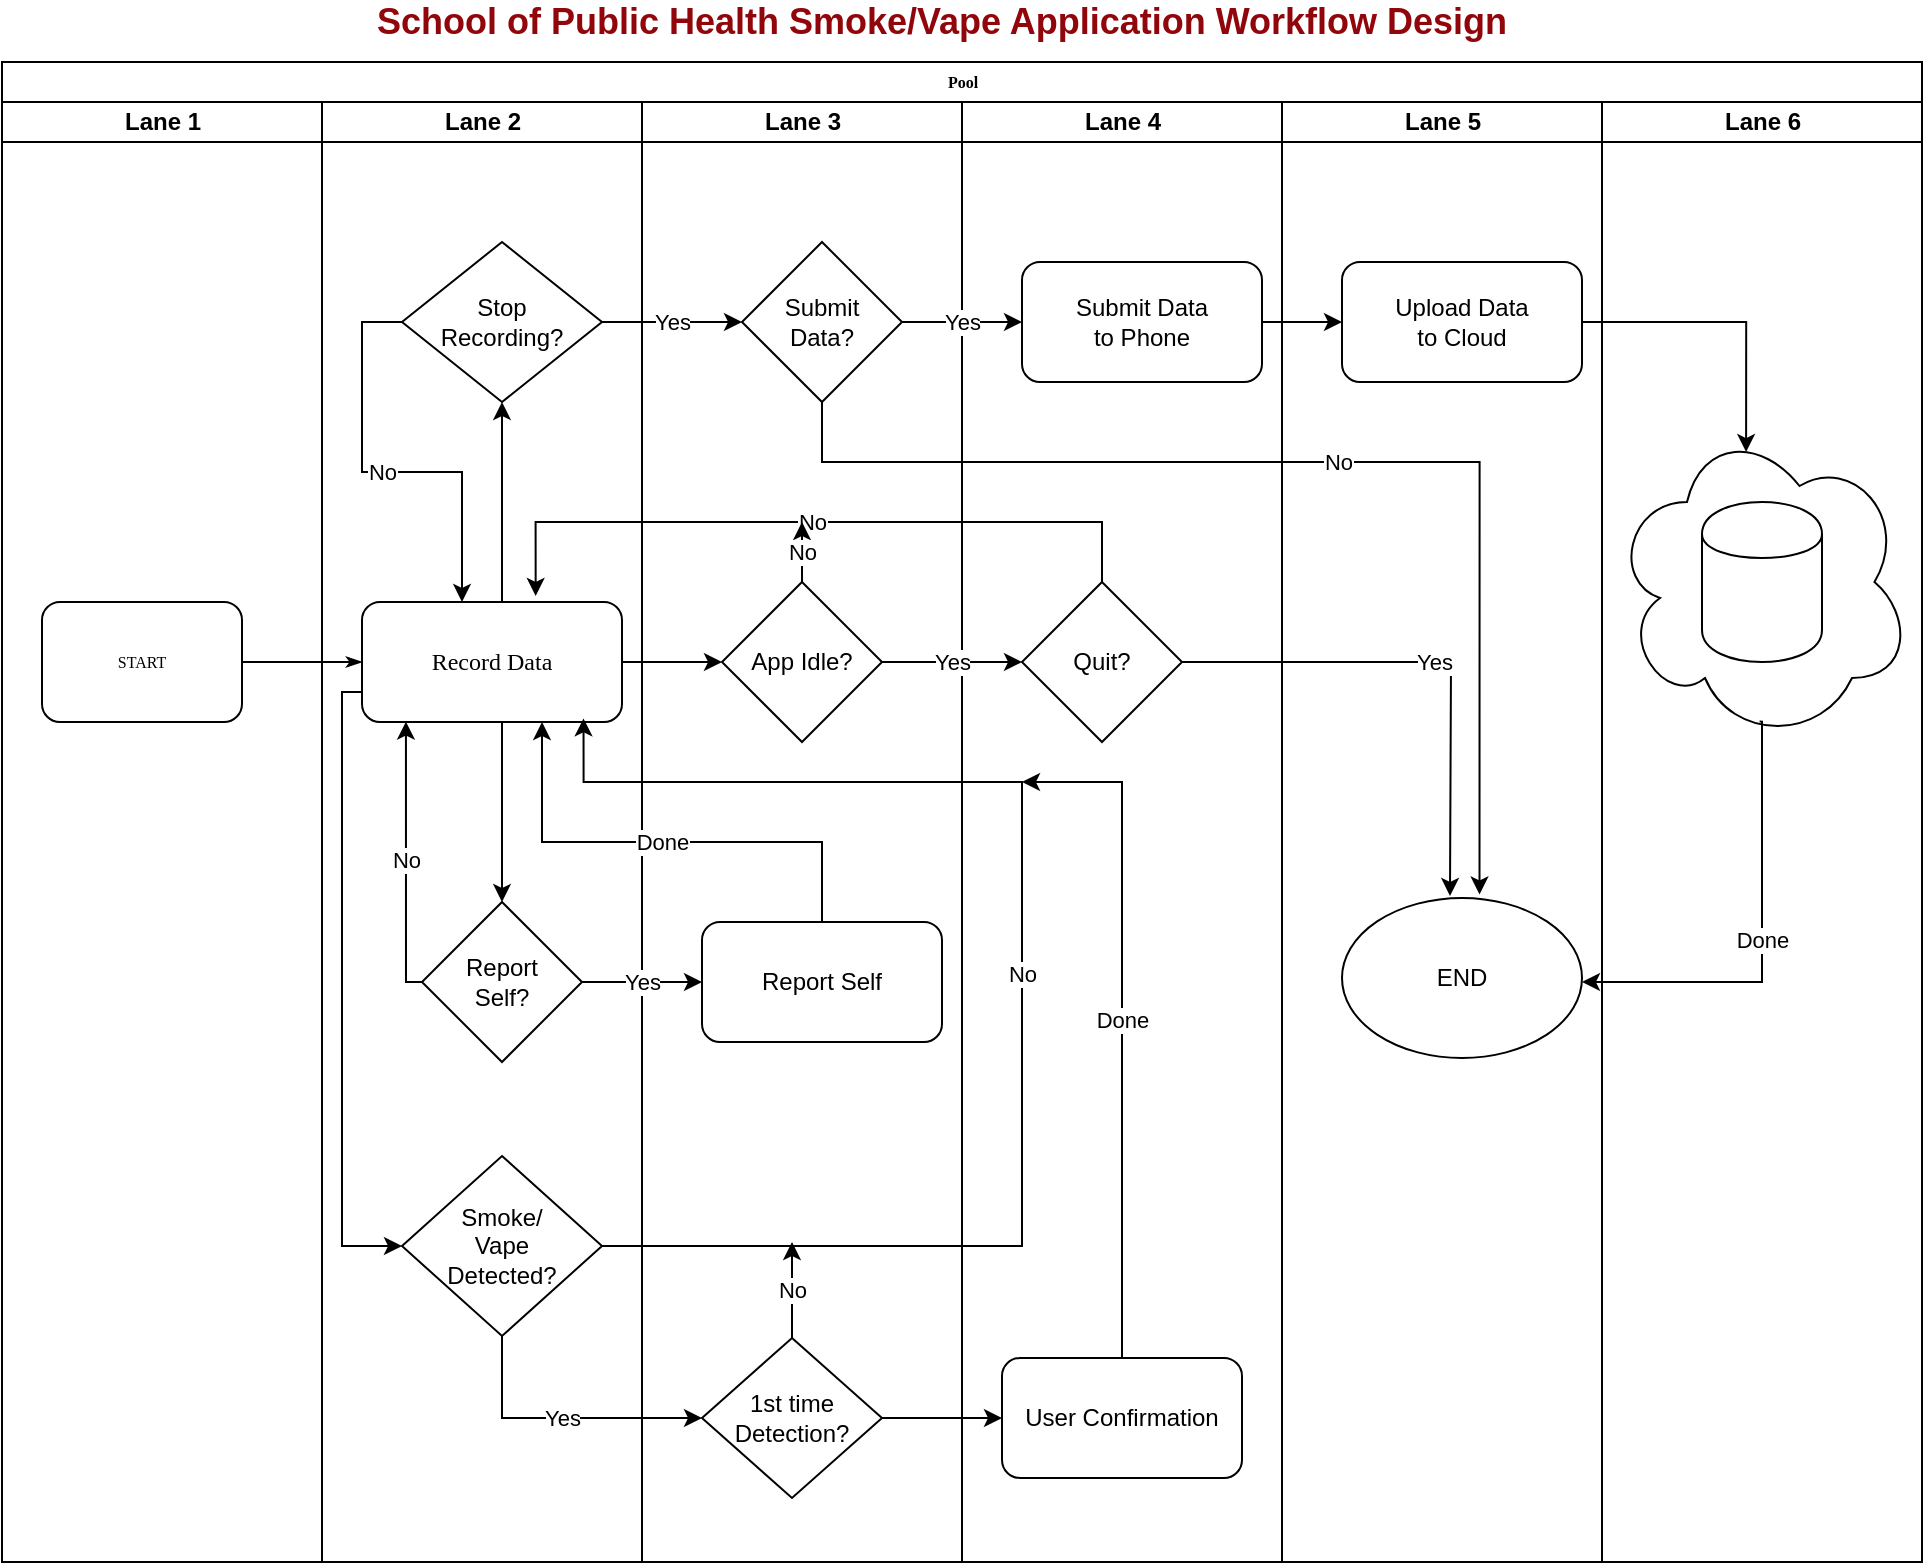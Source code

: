 <mxfile version="13.1.3" type="github">
  <diagram name="Page-1" id="74e2e168-ea6b-b213-b513-2b3c1d86103e">
    <mxGraphModel dx="1038" dy="579" grid="1" gridSize="10" guides="1" tooltips="1" connect="1" arrows="1" fold="1" page="1" pageScale="1" pageWidth="1100" pageHeight="850" background="#ffffff" math="0" shadow="0">
      <root>
        <mxCell id="0" />
        <mxCell id="1" parent="0" />
        <mxCell id="77e6c97f196da883-1" value="Pool" style="swimlane;html=1;childLayout=stackLayout;startSize=20;rounded=0;shadow=0;labelBackgroundColor=none;strokeWidth=1;fontFamily=Verdana;fontSize=8;align=center;" parent="1" vertex="1">
          <mxGeometry x="70" y="40" width="960" height="750" as="geometry" />
        </mxCell>
        <mxCell id="77e6c97f196da883-2" value="Lane 1" style="swimlane;html=1;startSize=20;" parent="77e6c97f196da883-1" vertex="1">
          <mxGeometry y="20" width="160" height="730" as="geometry" />
        </mxCell>
        <mxCell id="77e6c97f196da883-8" value="START" style="rounded=1;whiteSpace=wrap;html=1;shadow=0;labelBackgroundColor=none;strokeWidth=1;fontFamily=Verdana;fontSize=8;align=center;" parent="77e6c97f196da883-2" vertex="1">
          <mxGeometry x="20" y="250" width="100" height="60" as="geometry" />
        </mxCell>
        <mxCell id="77e6c97f196da883-39" style="edgeStyle=orthogonalEdgeStyle;rounded=1;html=1;labelBackgroundColor=none;startArrow=none;startFill=0;startSize=5;endArrow=classicThin;endFill=1;endSize=5;jettySize=auto;orthogonalLoop=1;strokeWidth=1;fontFamily=Verdana;fontSize=8" parent="77e6c97f196da883-1" edge="1">
          <mxGeometry relative="1" as="geometry">
            <mxPoint x="670" y="690" as="targetPoint" />
          </mxGeometry>
        </mxCell>
        <mxCell id="77e6c97f196da883-40" style="edgeStyle=orthogonalEdgeStyle;rounded=1;html=1;labelBackgroundColor=none;startArrow=none;startFill=0;startSize=5;endArrow=classicThin;endFill=1;endSize=5;jettySize=auto;orthogonalLoop=1;strokeWidth=1;fontFamily=Verdana;fontSize=8" parent="77e6c97f196da883-1" edge="1">
          <mxGeometry relative="1" as="geometry">
            <mxPoint x="770" y="690" as="sourcePoint" />
          </mxGeometry>
        </mxCell>
        <mxCell id="107ba76e4e335f99-2" style="edgeStyle=orthogonalEdgeStyle;rounded=1;html=1;labelBackgroundColor=none;startArrow=none;startFill=0;startSize=5;endArrow=classicThin;endFill=1;endSize=5;jettySize=auto;orthogonalLoop=1;strokeWidth=1;fontFamily=Verdana;fontSize=8" parent="77e6c97f196da883-1" edge="1">
          <mxGeometry relative="1" as="geometry">
            <Array as="points">
              <mxPoint x="660" y="610" />
              <mxPoint x="660" y="550" />
              <mxPoint x="400" y="550" />
            </Array>
            <mxPoint x="400" y="580" as="targetPoint" />
          </mxGeometry>
        </mxCell>
        <mxCell id="107ba76e4e335f99-3" style="edgeStyle=orthogonalEdgeStyle;rounded=1;html=1;labelBackgroundColor=none;startArrow=none;startFill=0;startSize=5;endArrow=classicThin;endFill=1;endSize=5;jettySize=auto;orthogonalLoop=1;strokeColor=#000000;strokeWidth=1;fontFamily=Verdana;fontSize=8;fontColor=#000000;" parent="77e6c97f196da883-1" edge="1">
          <mxGeometry relative="1" as="geometry">
            <mxPoint x="610" y="610" as="targetPoint" />
          </mxGeometry>
        </mxCell>
        <mxCell id="107ba76e4e335f99-4" style="edgeStyle=orthogonalEdgeStyle;rounded=1;html=1;labelBackgroundColor=none;startArrow=none;startFill=0;startSize=5;endArrow=classicThin;endFill=1;endSize=5;jettySize=auto;orthogonalLoop=1;strokeWidth=1;fontFamily=Verdana;fontSize=8" parent="77e6c97f196da883-1" edge="1">
          <mxGeometry relative="1" as="geometry">
            <Array as="points">
              <mxPoint x="660" y="610" />
              <mxPoint x="660" y="550" />
              <mxPoint x="80" y="550" />
            </Array>
            <mxPoint x="80" y="580" as="targetPoint" />
          </mxGeometry>
        </mxCell>
        <mxCell id="107ba76e4e335f99-5" style="edgeStyle=orthogonalEdgeStyle;rounded=1;html=1;labelBackgroundColor=none;startArrow=none;startFill=0;startSize=5;endArrow=classicThin;endFill=1;endSize=5;jettySize=auto;orthogonalLoop=1;strokeWidth=1;fontFamily=Verdana;fontSize=8" parent="77e6c97f196da883-1" edge="1">
          <mxGeometry relative="1" as="geometry">
            <Array as="points">
              <mxPoint x="80" y="650" />
              <mxPoint x="490" y="650" />
              <mxPoint x="490" y="610" />
            </Array>
            <mxPoint x="80" y="640" as="sourcePoint" />
          </mxGeometry>
        </mxCell>
        <mxCell id="107ba76e4e335f99-6" style="edgeStyle=orthogonalEdgeStyle;rounded=1;html=1;labelBackgroundColor=none;startArrow=none;startFill=0;startSize=5;endArrow=classicThin;endFill=1;endSize=5;jettySize=auto;orthogonalLoop=1;strokeWidth=1;fontFamily=Verdana;fontSize=8" parent="77e6c97f196da883-1" edge="1">
          <mxGeometry relative="1" as="geometry">
            <mxPoint x="450" y="610" as="sourcePoint" />
          </mxGeometry>
        </mxCell>
        <mxCell id="77e6c97f196da883-26" style="edgeStyle=orthogonalEdgeStyle;rounded=1;html=1;labelBackgroundColor=none;startArrow=none;startFill=0;startSize=5;endArrow=classicThin;endFill=1;endSize=5;jettySize=auto;orthogonalLoop=1;strokeWidth=1;fontFamily=Verdana;fontSize=8" parent="77e6c97f196da883-1" source="77e6c97f196da883-8" target="77e6c97f196da883-11" edge="1">
          <mxGeometry relative="1" as="geometry" />
        </mxCell>
        <mxCell id="EcLuVlaK-t2Ndo847QYT-9" value="Yes" style="edgeStyle=orthogonalEdgeStyle;rounded=0;comic=0;orthogonalLoop=1;jettySize=auto;html=1;shadow=0;strokeColor=#000000;" parent="77e6c97f196da883-1" source="EcLuVlaK-t2Ndo847QYT-1" target="EcLuVlaK-t2Ndo847QYT-8" edge="1">
          <mxGeometry relative="1" as="geometry" />
        </mxCell>
        <mxCell id="77e6c97f196da883-3" value="Lane 2" style="swimlane;html=1;startSize=20;" parent="77e6c97f196da883-1" vertex="1">
          <mxGeometry x="160" y="20" width="160" height="730" as="geometry" />
        </mxCell>
        <mxCell id="EcLuVlaK-t2Ndo847QYT-1" value="Stop&lt;br&gt;Recording?" style="rhombus;whiteSpace=wrap;html=1;" parent="77e6c97f196da883-3" vertex="1">
          <mxGeometry x="40" y="70" width="100" height="80" as="geometry" />
        </mxCell>
        <mxCell id="EcLuVlaK-t2Ndo847QYT-19" value="" style="edgeStyle=orthogonalEdgeStyle;rounded=0;comic=0;orthogonalLoop=1;jettySize=auto;html=1;shadow=0;strokeColor=#000000;entryX=0.5;entryY=0;entryDx=0;entryDy=0;" parent="77e6c97f196da883-3" source="77e6c97f196da883-11" target="EcLuVlaK-t2Ndo847QYT-17" edge="1">
          <mxGeometry relative="1" as="geometry">
            <mxPoint x="90" y="390" as="targetPoint" />
            <Array as="points">
              <mxPoint x="90" y="330" />
              <mxPoint x="90" y="330" />
            </Array>
          </mxGeometry>
        </mxCell>
        <mxCell id="EcLuVlaK-t2Ndo847QYT-45" style="edgeStyle=orthogonalEdgeStyle;rounded=0;comic=0;orthogonalLoop=1;jettySize=auto;html=1;exitX=0;exitY=0.75;exitDx=0;exitDy=0;entryX=0;entryY=0.5;entryDx=0;entryDy=0;shadow=0;strokeColor=#000000;" parent="77e6c97f196da883-3" source="77e6c97f196da883-11" target="EcLuVlaK-t2Ndo847QYT-44" edge="1">
          <mxGeometry relative="1" as="geometry">
            <Array as="points">
              <mxPoint x="10" y="295" />
              <mxPoint x="10" y="572" />
            </Array>
          </mxGeometry>
        </mxCell>
        <mxCell id="77e6c97f196da883-11" value="&lt;font style=&quot;font-size: 12px&quot;&gt;Record Data&lt;/font&gt;" style="rounded=1;whiteSpace=wrap;html=1;shadow=0;labelBackgroundColor=none;strokeWidth=1;fontFamily=Verdana;fontSize=8;align=center;" parent="77e6c97f196da883-3" vertex="1">
          <mxGeometry x="20" y="250" width="130" height="60" as="geometry" />
        </mxCell>
        <mxCell id="EcLuVlaK-t2Ndo847QYT-2" value="" style="edgeStyle=orthogonalEdgeStyle;rounded=0;orthogonalLoop=1;jettySize=auto;html=1;" parent="77e6c97f196da883-3" source="77e6c97f196da883-11" target="EcLuVlaK-t2Ndo847QYT-1" edge="1">
          <mxGeometry relative="1" as="geometry">
            <Array as="points">
              <mxPoint x="90" y="230" />
              <mxPoint x="90" y="230" />
            </Array>
          </mxGeometry>
        </mxCell>
        <mxCell id="EcLuVlaK-t2Ndo847QYT-20" value="No" style="edgeStyle=orthogonalEdgeStyle;rounded=0;comic=0;orthogonalLoop=1;jettySize=auto;html=1;entryX=0.169;entryY=0.997;entryDx=0;entryDy=0;shadow=0;strokeColor=#000000;entryPerimeter=0;" parent="77e6c97f196da883-3" source="EcLuVlaK-t2Ndo847QYT-17" target="77e6c97f196da883-11" edge="1">
          <mxGeometry relative="1" as="geometry">
            <Array as="points">
              <mxPoint x="42" y="440" />
            </Array>
          </mxGeometry>
        </mxCell>
        <mxCell id="EcLuVlaK-t2Ndo847QYT-17" value="Report&lt;br&gt;Self?" style="rhombus;whiteSpace=wrap;html=1;" parent="77e6c97f196da883-3" vertex="1">
          <mxGeometry x="50" y="400" width="80" height="80" as="geometry" />
        </mxCell>
        <mxCell id="EcLuVlaK-t2Ndo847QYT-44" value="Smoke/&lt;br&gt;Vape&lt;br&gt;Detected?" style="rhombus;whiteSpace=wrap;html=1;" parent="77e6c97f196da883-3" vertex="1">
          <mxGeometry x="40" y="527" width="100" height="90" as="geometry" />
        </mxCell>
        <mxCell id="EcLuVlaK-t2Ndo847QYT-47" value="No" style="edgeStyle=orthogonalEdgeStyle;rounded=0;comic=0;orthogonalLoop=1;jettySize=auto;html=1;shadow=0;strokeColor=#000000;entryX=0.852;entryY=0.97;entryDx=0;entryDy=0;entryPerimeter=0;" parent="77e6c97f196da883-3" source="EcLuVlaK-t2Ndo847QYT-44" target="77e6c97f196da883-11" edge="1">
          <mxGeometry relative="1" as="geometry">
            <mxPoint x="340" y="330" as="targetPoint" />
            <Array as="points">
              <mxPoint x="350" y="572" />
              <mxPoint x="350" y="340" />
              <mxPoint x="131" y="340" />
            </Array>
          </mxGeometry>
        </mxCell>
        <mxCell id="77e6c97f196da883-4" value="Lane 3" style="swimlane;html=1;startSize=20;" parent="77e6c97f196da883-1" vertex="1">
          <mxGeometry x="320" y="20" width="160" height="730" as="geometry" />
        </mxCell>
        <mxCell id="EcLuVlaK-t2Ndo847QYT-52" value="1st time&lt;br&gt;Detection?" style="rhombus;whiteSpace=wrap;html=1;" parent="77e6c97f196da883-4" vertex="1">
          <mxGeometry x="30" y="618" width="90" height="80" as="geometry" />
        </mxCell>
        <mxCell id="EcLuVlaK-t2Ndo847QYT-21" value="Report Self" style="rounded=1;whiteSpace=wrap;html=1;" parent="77e6c97f196da883-4" vertex="1">
          <mxGeometry x="30" y="410" width="120" height="60" as="geometry" />
        </mxCell>
        <mxCell id="EcLuVlaK-t2Ndo847QYT-8" value="Submit&lt;br&gt;Data?" style="rhombus;whiteSpace=wrap;html=1;" parent="77e6c97f196da883-4" vertex="1">
          <mxGeometry x="50" y="70" width="80" height="80" as="geometry" />
        </mxCell>
        <mxCell id="EcLuVlaK-t2Ndo847QYT-34" value="App Idle?" style="rhombus;whiteSpace=wrap;html=1;" parent="77e6c97f196da883-4" vertex="1">
          <mxGeometry x="40" y="240" width="80" height="80" as="geometry" />
        </mxCell>
        <mxCell id="77e6c97f196da883-5" value="Lane 4" style="swimlane;html=1;startSize=20;" parent="77e6c97f196da883-1" vertex="1">
          <mxGeometry x="480" y="20" width="160" height="730" as="geometry" />
        </mxCell>
        <mxCell id="77e6c97f196da883-36" style="edgeStyle=orthogonalEdgeStyle;rounded=1;html=1;labelBackgroundColor=none;startArrow=none;startFill=0;startSize=5;endArrow=classicThin;endFill=1;endSize=5;jettySize=auto;orthogonalLoop=1;strokeWidth=1;fontFamily=Verdana;fontSize=8" parent="77e6c97f196da883-5" edge="1">
          <mxGeometry relative="1" as="geometry">
            <mxPoint x="80" y="620" as="sourcePoint" />
          </mxGeometry>
        </mxCell>
        <mxCell id="EcLuVlaK-t2Ndo847QYT-36" value="Quit?" style="rhombus;whiteSpace=wrap;html=1;" parent="77e6c97f196da883-5" vertex="1">
          <mxGeometry x="30" y="240" width="80" height="80" as="geometry" />
        </mxCell>
        <mxCell id="EcLuVlaK-t2Ndo847QYT-24" value="Submit Data&lt;br&gt;to Phone" style="rounded=1;whiteSpace=wrap;html=1;" parent="77e6c97f196da883-5" vertex="1">
          <mxGeometry x="30" y="80" width="120" height="60" as="geometry" />
        </mxCell>
        <mxCell id="EcLuVlaK-t2Ndo847QYT-54" value="User Confirmation" style="rounded=1;whiteSpace=wrap;html=1;" parent="77e6c97f196da883-5" vertex="1">
          <mxGeometry x="20" y="628" width="120" height="60" as="geometry" />
        </mxCell>
        <mxCell id="77e6c97f196da883-6" value="Lane 5" style="swimlane;html=1;startSize=20;" parent="77e6c97f196da883-1" vertex="1">
          <mxGeometry x="640" y="20" width="160" height="730" as="geometry" />
        </mxCell>
        <mxCell id="EcLuVlaK-t2Ndo847QYT-30" value="Upload Data&lt;br&gt;to Cloud" style="rounded=1;whiteSpace=wrap;html=1;" parent="77e6c97f196da883-6" vertex="1">
          <mxGeometry x="30" y="80" width="120" height="60" as="geometry" />
        </mxCell>
        <mxCell id="EcLuVlaK-t2Ndo847QYT-40" value="END" style="ellipse;whiteSpace=wrap;html=1;" parent="77e6c97f196da883-6" vertex="1">
          <mxGeometry x="30" y="398" width="120" height="80" as="geometry" />
        </mxCell>
        <mxCell id="77e6c97f196da883-7" value="Lane 6" style="swimlane;html=1;startSize=20;" parent="77e6c97f196da883-1" vertex="1">
          <mxGeometry x="800" y="20" width="160" height="730" as="geometry" />
        </mxCell>
        <mxCell id="EcLuVlaK-t2Ndo847QYT-26" value="" style="ellipse;shape=cloud;whiteSpace=wrap;html=1;" parent="77e6c97f196da883-7" vertex="1">
          <mxGeometry x="5" y="160" width="150" height="160" as="geometry" />
        </mxCell>
        <mxCell id="EcLuVlaK-t2Ndo847QYT-32" value="" style="shape=cylinder;whiteSpace=wrap;html=1;boundedLbl=1;backgroundOutline=1;" parent="77e6c97f196da883-7" vertex="1">
          <mxGeometry x="50" y="200" width="60" height="80" as="geometry" />
        </mxCell>
        <mxCell id="EcLuVlaK-t2Ndo847QYT-22" value="Yes" style="edgeStyle=orthogonalEdgeStyle;rounded=0;comic=0;orthogonalLoop=1;jettySize=auto;html=1;shadow=0;strokeColor=#000000;" parent="77e6c97f196da883-1" source="EcLuVlaK-t2Ndo847QYT-17" target="EcLuVlaK-t2Ndo847QYT-21" edge="1">
          <mxGeometry relative="1" as="geometry" />
        </mxCell>
        <mxCell id="EcLuVlaK-t2Ndo847QYT-23" value="Done" style="edgeStyle=orthogonalEdgeStyle;rounded=0;comic=0;orthogonalLoop=1;jettySize=auto;html=1;shadow=0;strokeColor=#000000;" parent="77e6c97f196da883-1" source="EcLuVlaK-t2Ndo847QYT-21" edge="1">
          <mxGeometry relative="1" as="geometry">
            <mxPoint x="270" y="330" as="targetPoint" />
            <Array as="points">
              <mxPoint x="410" y="390" />
              <mxPoint x="270" y="390" />
            </Array>
          </mxGeometry>
        </mxCell>
        <mxCell id="EcLuVlaK-t2Ndo847QYT-25" value="Yes" style="edgeStyle=orthogonalEdgeStyle;rounded=0;comic=0;orthogonalLoop=1;jettySize=auto;html=1;shadow=0;strokeColor=#000000;" parent="77e6c97f196da883-1" source="EcLuVlaK-t2Ndo847QYT-8" target="EcLuVlaK-t2Ndo847QYT-24" edge="1">
          <mxGeometry relative="1" as="geometry" />
        </mxCell>
        <mxCell id="EcLuVlaK-t2Ndo847QYT-31" value="" style="edgeStyle=orthogonalEdgeStyle;rounded=0;comic=0;orthogonalLoop=1;jettySize=auto;html=1;shadow=0;strokeColor=#000000;" parent="77e6c97f196da883-1" source="EcLuVlaK-t2Ndo847QYT-24" target="EcLuVlaK-t2Ndo847QYT-30" edge="1">
          <mxGeometry relative="1" as="geometry" />
        </mxCell>
        <mxCell id="EcLuVlaK-t2Ndo847QYT-33" style="edgeStyle=orthogonalEdgeStyle;rounded=0;comic=0;orthogonalLoop=1;jettySize=auto;html=1;entryX=0.447;entryY=0.094;entryDx=0;entryDy=0;entryPerimeter=0;shadow=0;strokeColor=#000000;" parent="77e6c97f196da883-1" source="EcLuVlaK-t2Ndo847QYT-30" target="EcLuVlaK-t2Ndo847QYT-26" edge="1">
          <mxGeometry relative="1" as="geometry" />
        </mxCell>
        <mxCell id="EcLuVlaK-t2Ndo847QYT-35" value="" style="edgeStyle=orthogonalEdgeStyle;rounded=0;comic=0;orthogonalLoop=1;jettySize=auto;html=1;shadow=0;strokeColor=#000000;" parent="77e6c97f196da883-1" source="77e6c97f196da883-11" target="EcLuVlaK-t2Ndo847QYT-34" edge="1">
          <mxGeometry relative="1" as="geometry" />
        </mxCell>
        <mxCell id="EcLuVlaK-t2Ndo847QYT-37" value="Yes" style="edgeStyle=orthogonalEdgeStyle;rounded=0;comic=0;orthogonalLoop=1;jettySize=auto;html=1;shadow=0;strokeColor=#000000;" parent="77e6c97f196da883-1" source="EcLuVlaK-t2Ndo847QYT-34" target="EcLuVlaK-t2Ndo847QYT-36" edge="1">
          <mxGeometry relative="1" as="geometry" />
        </mxCell>
        <mxCell id="EcLuVlaK-t2Ndo847QYT-39" value="No" style="edgeStyle=orthogonalEdgeStyle;rounded=0;comic=0;orthogonalLoop=1;jettySize=auto;html=1;shadow=0;strokeColor=#000000;entryX=0.668;entryY=-0.05;entryDx=0;entryDy=0;entryPerimeter=0;" parent="77e6c97f196da883-1" source="EcLuVlaK-t2Ndo847QYT-36" target="77e6c97f196da883-11" edge="1">
          <mxGeometry relative="1" as="geometry">
            <mxPoint x="270" y="230" as="targetPoint" />
            <Array as="points">
              <mxPoint x="550" y="230" />
              <mxPoint x="267" y="230" />
            </Array>
          </mxGeometry>
        </mxCell>
        <mxCell id="EcLuVlaK-t2Ndo847QYT-41" value="Yes" style="edgeStyle=orthogonalEdgeStyle;rounded=0;comic=0;orthogonalLoop=1;jettySize=auto;html=1;shadow=0;strokeColor=#000000;" parent="77e6c97f196da883-1" source="EcLuVlaK-t2Ndo847QYT-36" edge="1">
          <mxGeometry relative="1" as="geometry">
            <mxPoint x="724" y="417" as="targetPoint" />
          </mxGeometry>
        </mxCell>
        <mxCell id="EcLuVlaK-t2Ndo847QYT-43" value="No" style="edgeStyle=orthogonalEdgeStyle;rounded=0;comic=0;orthogonalLoop=1;jettySize=auto;html=1;shadow=0;strokeColor=#000000;entryX=0.573;entryY=-0.022;entryDx=0;entryDy=0;entryPerimeter=0;" parent="77e6c97f196da883-1" source="EcLuVlaK-t2Ndo847QYT-8" target="EcLuVlaK-t2Ndo847QYT-40" edge="1">
          <mxGeometry relative="1" as="geometry">
            <mxPoint x="750" y="220" as="targetPoint" />
            <Array as="points">
              <mxPoint x="410" y="200" />
              <mxPoint x="739" y="200" />
            </Array>
          </mxGeometry>
        </mxCell>
        <mxCell id="EcLuVlaK-t2Ndo847QYT-53" value="Yes" style="edgeStyle=orthogonalEdgeStyle;rounded=0;comic=0;orthogonalLoop=1;jettySize=auto;html=1;entryX=0;entryY=0.5;entryDx=0;entryDy=0;shadow=0;strokeColor=#000000;" parent="77e6c97f196da883-1" source="EcLuVlaK-t2Ndo847QYT-44" target="EcLuVlaK-t2Ndo847QYT-52" edge="1">
          <mxGeometry relative="1" as="geometry">
            <Array as="points">
              <mxPoint x="250" y="678" />
            </Array>
          </mxGeometry>
        </mxCell>
        <mxCell id="EcLuVlaK-t2Ndo847QYT-58" value="" style="edgeStyle=orthogonalEdgeStyle;rounded=0;comic=0;orthogonalLoop=1;jettySize=auto;html=1;shadow=0;strokeColor=#000000;" parent="77e6c97f196da883-1" source="EcLuVlaK-t2Ndo847QYT-52" target="EcLuVlaK-t2Ndo847QYT-54" edge="1">
          <mxGeometry relative="1" as="geometry" />
        </mxCell>
        <mxCell id="EcLuVlaK-t2Ndo847QYT-16" value="No" style="edgeStyle=orthogonalEdgeStyle;rounded=0;comic=0;orthogonalLoop=1;jettySize=auto;html=1;shadow=0;strokeColor=#000000;" parent="1" source="EcLuVlaK-t2Ndo847QYT-1" edge="1">
          <mxGeometry relative="1" as="geometry">
            <mxPoint x="300" y="310" as="targetPoint" />
            <Array as="points">
              <mxPoint x="250" y="170" />
              <mxPoint x="250" y="245" />
              <mxPoint x="300" y="245" />
              <mxPoint x="300" y="280" />
            </Array>
          </mxGeometry>
        </mxCell>
        <mxCell id="EcLuVlaK-t2Ndo847QYT-38" value="No" style="edgeStyle=orthogonalEdgeStyle;rounded=0;comic=0;orthogonalLoop=1;jettySize=auto;html=1;shadow=0;strokeColor=#000000;" parent="1" source="EcLuVlaK-t2Ndo847QYT-34" edge="1">
          <mxGeometry relative="1" as="geometry">
            <mxPoint x="470" y="270" as="targetPoint" />
          </mxGeometry>
        </mxCell>
        <mxCell id="EcLuVlaK-t2Ndo847QYT-42" value="Done" style="edgeStyle=orthogonalEdgeStyle;rounded=0;comic=0;orthogonalLoop=1;jettySize=auto;html=1;shadow=0;strokeColor=#000000;exitX=0.492;exitY=0.936;exitDx=0;exitDy=0;exitPerimeter=0;" parent="1" source="EcLuVlaK-t2Ndo847QYT-26" edge="1">
          <mxGeometry relative="1" as="geometry">
            <mxPoint x="860" y="500" as="targetPoint" />
            <Array as="points">
              <mxPoint x="950" y="370" />
              <mxPoint x="950" y="500" />
            </Array>
          </mxGeometry>
        </mxCell>
        <mxCell id="EcLuVlaK-t2Ndo847QYT-57" value="No" style="edgeStyle=orthogonalEdgeStyle;rounded=0;comic=0;orthogonalLoop=1;jettySize=auto;html=1;exitX=0.5;exitY=0;exitDx=0;exitDy=0;shadow=0;strokeColor=#000000;" parent="1" source="EcLuVlaK-t2Ndo847QYT-52" edge="1">
          <mxGeometry relative="1" as="geometry">
            <mxPoint x="465" y="630" as="targetPoint" />
          </mxGeometry>
        </mxCell>
        <mxCell id="EcLuVlaK-t2Ndo847QYT-59" value="Done" style="edgeStyle=orthogonalEdgeStyle;rounded=0;comic=0;orthogonalLoop=1;jettySize=auto;html=1;shadow=0;strokeColor=#000000;" parent="1" source="EcLuVlaK-t2Ndo847QYT-54" edge="1">
          <mxGeometry relative="1" as="geometry">
            <mxPoint x="580" y="400" as="targetPoint" />
            <Array as="points">
              <mxPoint x="630" y="400" />
            </Array>
          </mxGeometry>
        </mxCell>
        <mxCell id="EcLuVlaK-t2Ndo847QYT-60" value="&lt;b&gt;&lt;font style=&quot;font-size: 18px&quot; color=&quot;#91060b&quot;&gt;School of Public Health Smoke/Vape Application Workflow Design&lt;/font&gt;&lt;/b&gt;" style="text;html=1;strokeColor=none;fillColor=none;align=center;verticalAlign=middle;whiteSpace=wrap;rounded=0;" parent="1" vertex="1">
          <mxGeometry x="80" y="10" width="920" height="20" as="geometry" />
        </mxCell>
      </root>
    </mxGraphModel>
  </diagram>
</mxfile>
